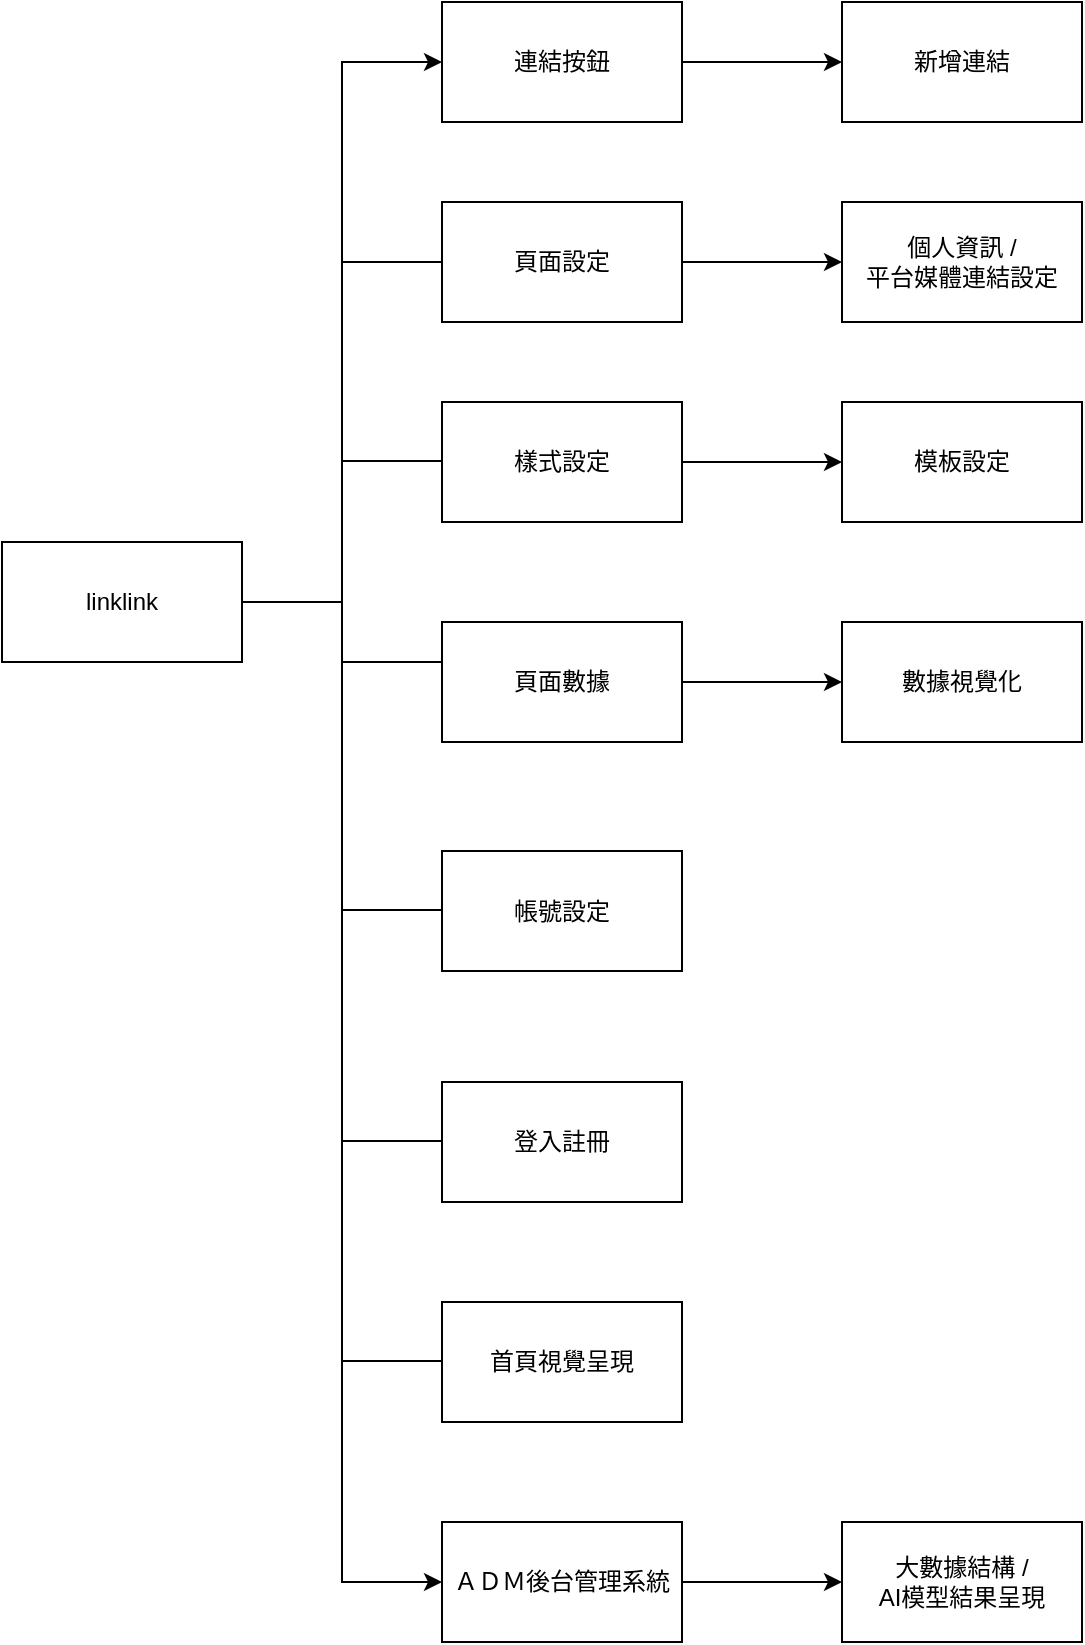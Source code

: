<mxfile version="21.7.5" type="github">
  <diagram name="第 1 页" id="4QuaWNe_hiOepeo5dMNq">
    <mxGraphModel dx="788" dy="790" grid="1" gridSize="10" guides="1" tooltips="1" connect="1" arrows="1" fold="1" page="1" pageScale="1" pageWidth="827" pageHeight="1169" math="0" shadow="0">
      <root>
        <mxCell id="0" />
        <mxCell id="1" parent="0" />
        <mxCell id="1_NJj8xl-dc6zlVxFNVT-1" style="edgeStyle=orthogonalEdgeStyle;rounded=0;orthogonalLoop=1;jettySize=auto;html=1;exitX=1;exitY=0.5;exitDx=0;exitDy=0;entryX=0;entryY=0.5;entryDx=0;entryDy=0;" edge="1" parent="1" source="XfGpCmavymiBI0RvdFzj-1" target="XfGpCmavymiBI0RvdFzj-2">
          <mxGeometry relative="1" as="geometry" />
        </mxCell>
        <mxCell id="1_NJj8xl-dc6zlVxFNVT-8" style="edgeStyle=orthogonalEdgeStyle;rounded=0;orthogonalLoop=1;jettySize=auto;html=1;exitX=1;exitY=0.75;exitDx=0;exitDy=0;entryX=0;entryY=0.5;entryDx=0;entryDy=0;" edge="1" parent="1" source="XfGpCmavymiBI0RvdFzj-1" target="XfGpCmavymiBI0RvdFzj-9">
          <mxGeometry relative="1" as="geometry">
            <Array as="points">
              <mxPoint x="180" y="400" />
              <mxPoint x="230" y="400" />
              <mxPoint x="230" y="890" />
            </Array>
          </mxGeometry>
        </mxCell>
        <mxCell id="XfGpCmavymiBI0RvdFzj-1" value="linklink" style="rounded=0;whiteSpace=wrap;html=1;" parent="1" vertex="1">
          <mxGeometry x="60" y="370" width="120" height="60" as="geometry" />
        </mxCell>
        <mxCell id="1_NJj8xl-dc6zlVxFNVT-16" style="edgeStyle=orthogonalEdgeStyle;rounded=0;orthogonalLoop=1;jettySize=auto;html=1;exitX=1;exitY=0.5;exitDx=0;exitDy=0;entryX=0;entryY=0.5;entryDx=0;entryDy=0;" edge="1" parent="1" source="XfGpCmavymiBI0RvdFzj-2" target="1_NJj8xl-dc6zlVxFNVT-11">
          <mxGeometry relative="1" as="geometry" />
        </mxCell>
        <mxCell id="XfGpCmavymiBI0RvdFzj-2" value="連結按鈕" style="rounded=0;whiteSpace=wrap;html=1;" parent="1" vertex="1">
          <mxGeometry x="280" y="100" width="120" height="60" as="geometry" />
        </mxCell>
        <mxCell id="1_NJj8xl-dc6zlVxFNVT-17" value="" style="edgeStyle=orthogonalEdgeStyle;rounded=0;orthogonalLoop=1;jettySize=auto;html=1;" edge="1" parent="1" source="XfGpCmavymiBI0RvdFzj-3" target="1_NJj8xl-dc6zlVxFNVT-12">
          <mxGeometry relative="1" as="geometry" />
        </mxCell>
        <mxCell id="XfGpCmavymiBI0RvdFzj-3" value="頁面設定" style="rounded=0;whiteSpace=wrap;html=1;" parent="1" vertex="1">
          <mxGeometry x="280" y="200" width="120" height="60" as="geometry" />
        </mxCell>
        <mxCell id="1_NJj8xl-dc6zlVxFNVT-18" value="" style="edgeStyle=orthogonalEdgeStyle;rounded=0;orthogonalLoop=1;jettySize=auto;html=1;" edge="1" parent="1" source="XfGpCmavymiBI0RvdFzj-4" target="1_NJj8xl-dc6zlVxFNVT-13">
          <mxGeometry relative="1" as="geometry" />
        </mxCell>
        <mxCell id="XfGpCmavymiBI0RvdFzj-4" value="樣式設定" style="rounded=0;whiteSpace=wrap;html=1;" parent="1" vertex="1">
          <mxGeometry x="280" y="300" width="120" height="60" as="geometry" />
        </mxCell>
        <mxCell id="1_NJj8xl-dc6zlVxFNVT-19" value="" style="edgeStyle=orthogonalEdgeStyle;rounded=0;orthogonalLoop=1;jettySize=auto;html=1;" edge="1" parent="1" source="XfGpCmavymiBI0RvdFzj-5" target="1_NJj8xl-dc6zlVxFNVT-14">
          <mxGeometry relative="1" as="geometry" />
        </mxCell>
        <mxCell id="XfGpCmavymiBI0RvdFzj-5" value="頁面數據" style="rounded=0;whiteSpace=wrap;html=1;" parent="1" vertex="1">
          <mxGeometry x="280" y="410" width="120" height="60" as="geometry" />
        </mxCell>
        <mxCell id="XfGpCmavymiBI0RvdFzj-6" value="帳號設定" style="rounded=0;whiteSpace=wrap;html=1;" parent="1" vertex="1">
          <mxGeometry x="280" y="524.5" width="120" height="60" as="geometry" />
        </mxCell>
        <mxCell id="XfGpCmavymiBI0RvdFzj-7" value="登入註冊" style="rounded=0;whiteSpace=wrap;html=1;" parent="1" vertex="1">
          <mxGeometry x="280" y="640" width="120" height="60" as="geometry" />
        </mxCell>
        <mxCell id="XfGpCmavymiBI0RvdFzj-8" value="首頁視覺呈現" style="rounded=0;whiteSpace=wrap;html=1;" parent="1" vertex="1">
          <mxGeometry x="280" y="750" width="120" height="60" as="geometry" />
        </mxCell>
        <mxCell id="1_NJj8xl-dc6zlVxFNVT-20" value="" style="edgeStyle=orthogonalEdgeStyle;rounded=0;orthogonalLoop=1;jettySize=auto;html=1;" edge="1" parent="1" source="XfGpCmavymiBI0RvdFzj-9" target="1_NJj8xl-dc6zlVxFNVT-15">
          <mxGeometry relative="1" as="geometry" />
        </mxCell>
        <mxCell id="XfGpCmavymiBI0RvdFzj-9" value="ＡＤＭ後台管理系統" style="rounded=0;whiteSpace=wrap;html=1;" parent="1" vertex="1">
          <mxGeometry x="280" y="860" width="120" height="60" as="geometry" />
        </mxCell>
        <mxCell id="1_NJj8xl-dc6zlVxFNVT-4" value="" style="endArrow=none;html=1;rounded=0;" edge="1" parent="1">
          <mxGeometry width="50" height="50" relative="1" as="geometry">
            <mxPoint x="230" y="230" as="sourcePoint" />
            <mxPoint x="280" y="230" as="targetPoint" />
          </mxGeometry>
        </mxCell>
        <mxCell id="1_NJj8xl-dc6zlVxFNVT-5" value="" style="endArrow=none;html=1;rounded=0;" edge="1" parent="1">
          <mxGeometry width="50" height="50" relative="1" as="geometry">
            <mxPoint x="230" y="329.5" as="sourcePoint" />
            <mxPoint x="280" y="329.5" as="targetPoint" />
          </mxGeometry>
        </mxCell>
        <mxCell id="1_NJj8xl-dc6zlVxFNVT-6" value="" style="endArrow=none;html=1;rounded=0;" edge="1" parent="1">
          <mxGeometry width="50" height="50" relative="1" as="geometry">
            <mxPoint x="230" y="430" as="sourcePoint" />
            <mxPoint x="280" y="430" as="targetPoint" />
          </mxGeometry>
        </mxCell>
        <mxCell id="1_NJj8xl-dc6zlVxFNVT-7" value="" style="endArrow=none;html=1;rounded=0;" edge="1" parent="1">
          <mxGeometry width="50" height="50" relative="1" as="geometry">
            <mxPoint x="230" y="554" as="sourcePoint" />
            <mxPoint x="280" y="554" as="targetPoint" />
          </mxGeometry>
        </mxCell>
        <mxCell id="1_NJj8xl-dc6zlVxFNVT-9" value="" style="endArrow=none;html=1;rounded=0;" edge="1" parent="1">
          <mxGeometry width="50" height="50" relative="1" as="geometry">
            <mxPoint x="230" y="669.5" as="sourcePoint" />
            <mxPoint x="280" y="669.5" as="targetPoint" />
          </mxGeometry>
        </mxCell>
        <mxCell id="1_NJj8xl-dc6zlVxFNVT-10" value="" style="endArrow=none;html=1;rounded=0;" edge="1" parent="1">
          <mxGeometry width="50" height="50" relative="1" as="geometry">
            <mxPoint x="230" y="779.5" as="sourcePoint" />
            <mxPoint x="280" y="779.5" as="targetPoint" />
          </mxGeometry>
        </mxCell>
        <mxCell id="1_NJj8xl-dc6zlVxFNVT-11" value="新增連結" style="rounded=0;whiteSpace=wrap;html=1;" vertex="1" parent="1">
          <mxGeometry x="480" y="100" width="120" height="60" as="geometry" />
        </mxCell>
        <mxCell id="1_NJj8xl-dc6zlVxFNVT-12" value="個人資訊 / &lt;br&gt;平台媒體連結設定" style="rounded=0;whiteSpace=wrap;html=1;" vertex="1" parent="1">
          <mxGeometry x="480" y="200" width="120" height="60" as="geometry" />
        </mxCell>
        <mxCell id="1_NJj8xl-dc6zlVxFNVT-13" value="模板設定" style="rounded=0;whiteSpace=wrap;html=1;" vertex="1" parent="1">
          <mxGeometry x="480" y="300" width="120" height="60" as="geometry" />
        </mxCell>
        <mxCell id="1_NJj8xl-dc6zlVxFNVT-14" value="數據視覺化" style="rounded=0;whiteSpace=wrap;html=1;" vertex="1" parent="1">
          <mxGeometry x="480" y="410" width="120" height="60" as="geometry" />
        </mxCell>
        <mxCell id="1_NJj8xl-dc6zlVxFNVT-15" value="大數據結構 /&lt;br&gt;AI模型結果呈現" style="rounded=0;whiteSpace=wrap;html=1;" vertex="1" parent="1">
          <mxGeometry x="480" y="860" width="120" height="60" as="geometry" />
        </mxCell>
      </root>
    </mxGraphModel>
  </diagram>
</mxfile>

